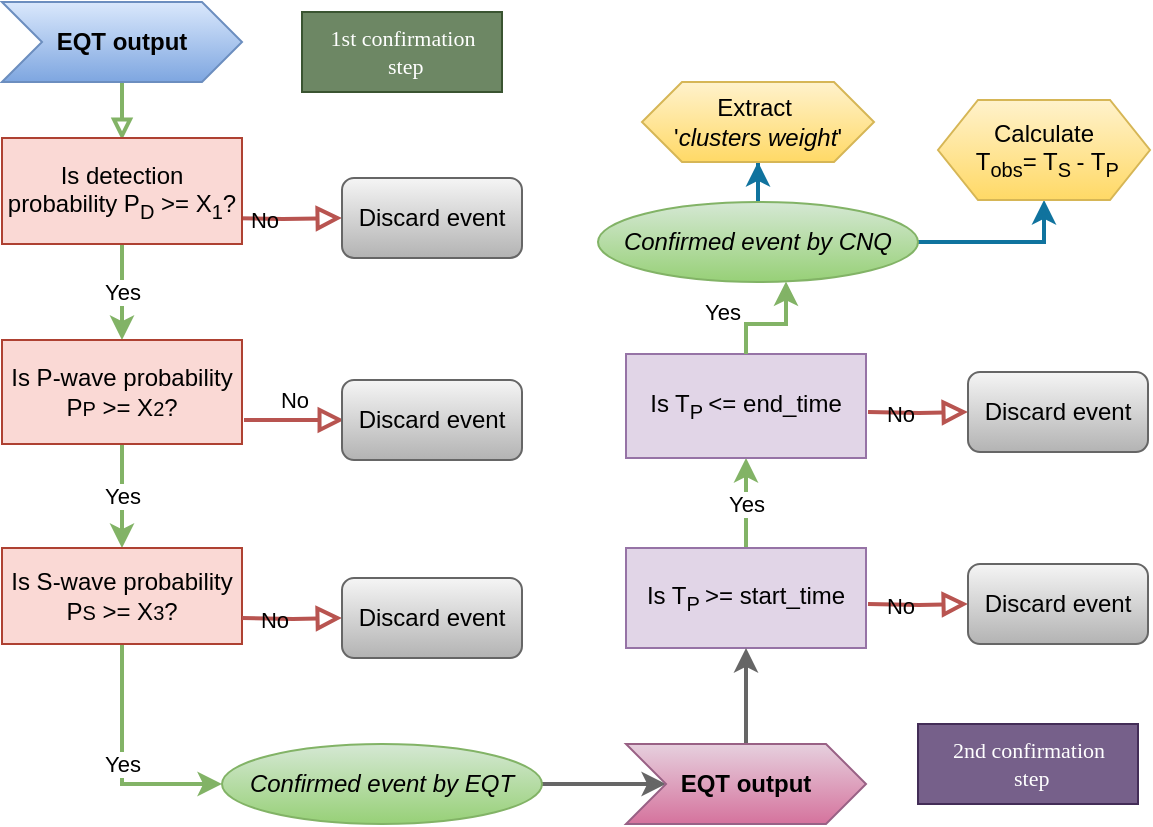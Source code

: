 <mxfile version="24.7.6">
  <diagram id="C5RBs43oDa-KdzZeNtuy" name="Page-1">
    <mxGraphModel dx="818" dy="508" grid="1" gridSize="10" guides="1" tooltips="1" connect="1" arrows="1" fold="1" page="1" pageScale="1" pageWidth="827" pageHeight="1169" math="0" shadow="0">
      <root>
        <mxCell id="WIyWlLk6GJQsqaUBKTNV-0" />
        <mxCell id="WIyWlLk6GJQsqaUBKTNV-1" parent="WIyWlLk6GJQsqaUBKTNV-0" />
        <mxCell id="WIyWlLk6GJQsqaUBKTNV-2" value="" style="rounded=0;html=1;jettySize=auto;orthogonalLoop=1;fontSize=11;endArrow=block;endFill=0;strokeWidth=2;shadow=0;labelBackgroundColor=none;edgeStyle=orthogonalEdgeStyle;fillColor=#82B366;strokeColor=#82B366;" parent="WIyWlLk6GJQsqaUBKTNV-1" edge="1">
          <mxGeometry relative="1" as="geometry">
            <mxPoint x="220" y="98" as="sourcePoint" />
            <mxPoint x="220" y="148" as="targetPoint" />
          </mxGeometry>
        </mxCell>
        <mxCell id="WIyWlLk6GJQsqaUBKTNV-5" value="No" style="edgeStyle=orthogonalEdgeStyle;rounded=0;html=1;jettySize=auto;orthogonalLoop=1;fontSize=11;endArrow=block;endFill=0;endSize=8;strokeWidth=2;shadow=0;labelBackgroundColor=none;strokeColor=#b85450;fillColor=#f8cecc;gradientColor=#ea6b66;" parent="WIyWlLk6GJQsqaUBKTNV-1" target="WIyWlLk6GJQsqaUBKTNV-7" edge="1">
          <mxGeometry y="10" relative="1" as="geometry">
            <mxPoint as="offset" />
            <mxPoint x="270" y="187" as="sourcePoint" />
          </mxGeometry>
        </mxCell>
        <mxCell id="WIyWlLk6GJQsqaUBKTNV-7" value="Discard event" style="rounded=1;whiteSpace=wrap;html=1;fontSize=12;glass=0;strokeWidth=1;shadow=0;fillColor=#f5f5f5;gradientColor=#b3b3b3;strokeColor=#666666;" parent="WIyWlLk6GJQsqaUBKTNV-1" vertex="1">
          <mxGeometry x="330" y="167" width="90" height="40" as="geometry" />
        </mxCell>
        <mxCell id="WIyWlLk6GJQsqaUBKTNV-9" value="No" style="edgeStyle=orthogonalEdgeStyle;rounded=0;html=1;jettySize=auto;orthogonalLoop=1;fontSize=11;endArrow=block;endFill=0;endSize=8;strokeWidth=2;shadow=0;labelBackgroundColor=none;fillColor=#f8cecc;gradientColor=#ea6b66;strokeColor=#b85450;" parent="WIyWlLk6GJQsqaUBKTNV-1" edge="1">
          <mxGeometry y="10" relative="1" as="geometry">
            <mxPoint as="offset" />
            <mxPoint x="281" y="288" as="sourcePoint" />
            <mxPoint x="331" y="288" as="targetPoint" />
          </mxGeometry>
        </mxCell>
        <mxCell id="WIyWlLk6GJQsqaUBKTNV-12" value="Discard event" style="rounded=1;whiteSpace=wrap;html=1;fontSize=12;glass=0;strokeWidth=1;shadow=0;fillColor=#f5f5f5;gradientColor=#b3b3b3;strokeColor=#666666;" parent="WIyWlLk6GJQsqaUBKTNV-1" vertex="1">
          <mxGeometry x="330" y="268" width="90" height="40" as="geometry" />
        </mxCell>
        <mxCell id="E0DBWlF5c_3JFOSYf_5U-6" value="Yes" style="edgeStyle=orthogonalEdgeStyle;rounded=0;orthogonalLoop=1;jettySize=auto;html=1;fillColor=#d5e8d4;strokeColor=#82b366;strokeWidth=2;" edge="1" parent="WIyWlLk6GJQsqaUBKTNV-1" source="E0DBWlF5c_3JFOSYf_5U-2" target="E0DBWlF5c_3JFOSYf_5U-4">
          <mxGeometry relative="1" as="geometry" />
        </mxCell>
        <mxCell id="E0DBWlF5c_3JFOSYf_5U-2" value="Is detection probability P&lt;sub&gt;D&lt;/sub&gt;&amp;nbsp;&amp;gt;= X&lt;sub&gt;1&lt;/sub&gt;?" style="shape=parallelogram;perimeter=parallelogramPerimeter;whiteSpace=wrap;html=1;fixedSize=1;size=-160;fillColor=#fad9d5;strokeColor=#ae4132;" vertex="1" parent="WIyWlLk6GJQsqaUBKTNV-1">
          <mxGeometry x="160" y="147" width="120" height="53" as="geometry" />
        </mxCell>
        <mxCell id="E0DBWlF5c_3JFOSYf_5U-10" value="Yes" style="edgeStyle=orthogonalEdgeStyle;rounded=0;orthogonalLoop=1;jettySize=auto;html=1;fillColor=#d5e8d4;strokeColor=#82b366;strokeWidth=2;" edge="1" parent="WIyWlLk6GJQsqaUBKTNV-1" source="E0DBWlF5c_3JFOSYf_5U-4" target="E0DBWlF5c_3JFOSYf_5U-9">
          <mxGeometry relative="1" as="geometry" />
        </mxCell>
        <mxCell id="E0DBWlF5c_3JFOSYf_5U-4" value="Is P-wave probability P&lt;span style=&quot;font-size: 10px;&quot;&gt;P&lt;/span&gt;&amp;nbsp;&amp;gt;= X&lt;span style=&quot;font-size: 10px;&quot;&gt;2&lt;/span&gt;?" style="shape=parallelogram;perimeter=parallelogramPerimeter;whiteSpace=wrap;html=1;fixedSize=1;size=-160;fillColor=#fad9d5;strokeColor=#ae4132;" vertex="1" parent="WIyWlLk6GJQsqaUBKTNV-1">
          <mxGeometry x="160" y="248" width="120" height="52" as="geometry" />
        </mxCell>
        <mxCell id="E0DBWlF5c_3JFOSYf_5U-15" value="Yes" style="edgeStyle=orthogonalEdgeStyle;rounded=0;orthogonalLoop=1;jettySize=auto;html=1;fillColor=#d5e8d4;strokeColor=#82b366;strokeWidth=2;entryX=0;entryY=0.5;entryDx=0;entryDy=0;" edge="1" parent="WIyWlLk6GJQsqaUBKTNV-1" source="E0DBWlF5c_3JFOSYf_5U-9" target="E0DBWlF5c_3JFOSYf_5U-50">
          <mxGeometry relative="1" as="geometry">
            <mxPoint x="260" y="458" as="targetPoint" />
          </mxGeometry>
        </mxCell>
        <mxCell id="E0DBWlF5c_3JFOSYf_5U-9" value="Is S-wave probability P&lt;span style=&quot;font-size: 10px;&quot;&gt;S&lt;/span&gt;&amp;nbsp;&amp;gt;= X&lt;span style=&quot;font-size: 10px;&quot;&gt;3&lt;/span&gt;?" style="shape=parallelogram;perimeter=parallelogramPerimeter;whiteSpace=wrap;html=1;fixedSize=1;size=-160;fillColor=#fad9d5;strokeColor=#ae4132;" vertex="1" parent="WIyWlLk6GJQsqaUBKTNV-1">
          <mxGeometry x="160" y="352" width="120" height="48" as="geometry" />
        </mxCell>
        <mxCell id="E0DBWlF5c_3JFOSYf_5U-11" value="No" style="edgeStyle=orthogonalEdgeStyle;rounded=0;html=1;jettySize=auto;orthogonalLoop=1;fontSize=11;endArrow=block;endFill=0;endSize=8;strokeWidth=2;shadow=0;labelBackgroundColor=none;fillColor=#f8cecc;gradientColor=#ea6b66;strokeColor=#b85450;" edge="1" parent="WIyWlLk6GJQsqaUBKTNV-1" target="E0DBWlF5c_3JFOSYf_5U-12">
          <mxGeometry y="10" relative="1" as="geometry">
            <mxPoint as="offset" />
            <mxPoint x="280" y="387" as="sourcePoint" />
          </mxGeometry>
        </mxCell>
        <mxCell id="E0DBWlF5c_3JFOSYf_5U-12" value="Discard event" style="rounded=1;whiteSpace=wrap;html=1;fontSize=12;glass=0;strokeWidth=1;shadow=0;fillColor=#f5f5f5;gradientColor=#b3b3b3;strokeColor=#666666;" vertex="1" parent="WIyWlLk6GJQsqaUBKTNV-1">
          <mxGeometry x="330" y="367" width="90" height="40" as="geometry" />
        </mxCell>
        <mxCell id="E0DBWlF5c_3JFOSYf_5U-49" value="" style="edgeStyle=orthogonalEdgeStyle;rounded=0;orthogonalLoop=1;jettySize=auto;html=1;fillColor=#f5f5f5;gradientColor=#b3b3b3;strokeColor=#666666;strokeWidth=2;" edge="1" parent="WIyWlLk6GJQsqaUBKTNV-1" source="E0DBWlF5c_3JFOSYf_5U-50" target="E0DBWlF5c_3JFOSYf_5U-48">
          <mxGeometry relative="1" as="geometry">
            <mxPoint x="360" y="480" as="sourcePoint" />
          </mxGeometry>
        </mxCell>
        <mxCell id="E0DBWlF5c_3JFOSYf_5U-25" value="&lt;b&gt;EQT output&lt;/b&gt;" style="shape=step;perimeter=stepPerimeter;whiteSpace=wrap;html=1;fixedSize=1;fillColor=#dae8fc;strokeColor=#6c8ebf;gradientColor=#7ea6e0;" vertex="1" parent="WIyWlLk6GJQsqaUBKTNV-1">
          <mxGeometry x="160" y="79" width="120" height="40" as="geometry" />
        </mxCell>
        <mxCell id="E0DBWlF5c_3JFOSYf_5U-52" value="Yes" style="edgeStyle=orthogonalEdgeStyle;rounded=0;orthogonalLoop=1;jettySize=auto;html=1;fillColor=#d5e8d4;gradientColor=#97d077;strokeColor=#82b366;strokeWidth=2;" edge="1" parent="WIyWlLk6GJQsqaUBKTNV-1" source="E0DBWlF5c_3JFOSYf_5U-46" target="E0DBWlF5c_3JFOSYf_5U-51">
          <mxGeometry relative="1" as="geometry" />
        </mxCell>
        <mxCell id="E0DBWlF5c_3JFOSYf_5U-46" value="Is T&lt;sub&gt;P &lt;/sub&gt;&amp;gt;= start_time" style="whiteSpace=wrap;html=1;fillColor=#e1d5e7;strokeColor=#9673a6;" vertex="1" parent="WIyWlLk6GJQsqaUBKTNV-1">
          <mxGeometry x="472" y="352" width="120" height="50" as="geometry" />
        </mxCell>
        <mxCell id="E0DBWlF5c_3JFOSYf_5U-57" value="" style="edgeStyle=orthogonalEdgeStyle;rounded=0;orthogonalLoop=1;jettySize=auto;html=1;fillColor=#f5f5f5;gradientColor=#b3b3b3;strokeColor=#666666;strokeWidth=2;" edge="1" parent="WIyWlLk6GJQsqaUBKTNV-1" source="E0DBWlF5c_3JFOSYf_5U-48" target="E0DBWlF5c_3JFOSYf_5U-46">
          <mxGeometry relative="1" as="geometry" />
        </mxCell>
        <mxCell id="E0DBWlF5c_3JFOSYf_5U-48" value="&lt;b&gt;EQT output&lt;/b&gt;" style="shape=step;perimeter=stepPerimeter;whiteSpace=wrap;html=1;fixedSize=1;fillColor=#e6d0de;strokeColor=#996185;gradientColor=#d5739d;" vertex="1" parent="WIyWlLk6GJQsqaUBKTNV-1">
          <mxGeometry x="472" y="450" width="120" height="40" as="geometry" />
        </mxCell>
        <mxCell id="E0DBWlF5c_3JFOSYf_5U-51" value="Is T&lt;sub&gt;P &lt;/sub&gt;&amp;lt;= end_time" style="whiteSpace=wrap;html=1;fillColor=#e1d5e7;strokeColor=#9673a6;" vertex="1" parent="WIyWlLk6GJQsqaUBKTNV-1">
          <mxGeometry x="472" y="255" width="120" height="52" as="geometry" />
        </mxCell>
        <mxCell id="E0DBWlF5c_3JFOSYf_5U-53" value="No" style="edgeStyle=orthogonalEdgeStyle;rounded=0;html=1;jettySize=auto;orthogonalLoop=1;fontSize=11;endArrow=block;endFill=0;endSize=8;strokeWidth=2;shadow=0;labelBackgroundColor=none;fillColor=#f8cecc;gradientColor=#ea6b66;strokeColor=#b85450;" edge="1" parent="WIyWlLk6GJQsqaUBKTNV-1" target="E0DBWlF5c_3JFOSYf_5U-54">
          <mxGeometry y="10" relative="1" as="geometry">
            <mxPoint as="offset" />
            <mxPoint x="593" y="380" as="sourcePoint" />
          </mxGeometry>
        </mxCell>
        <mxCell id="E0DBWlF5c_3JFOSYf_5U-54" value="Discard event" style="rounded=1;whiteSpace=wrap;html=1;fontSize=12;glass=0;strokeWidth=1;shadow=0;fillColor=#f5f5f5;gradientColor=#b3b3b3;strokeColor=#666666;" vertex="1" parent="WIyWlLk6GJQsqaUBKTNV-1">
          <mxGeometry x="643" y="360" width="90" height="40" as="geometry" />
        </mxCell>
        <mxCell id="E0DBWlF5c_3JFOSYf_5U-55" value="No" style="edgeStyle=orthogonalEdgeStyle;rounded=0;html=1;jettySize=auto;orthogonalLoop=1;fontSize=11;endArrow=block;endFill=0;endSize=8;strokeWidth=2;shadow=0;labelBackgroundColor=none;fillColor=#f8cecc;gradientColor=#ea6b66;strokeColor=#b85450;" edge="1" parent="WIyWlLk6GJQsqaUBKTNV-1" target="E0DBWlF5c_3JFOSYf_5U-56">
          <mxGeometry y="10" relative="1" as="geometry">
            <mxPoint as="offset" />
            <mxPoint x="593" y="284" as="sourcePoint" />
          </mxGeometry>
        </mxCell>
        <mxCell id="E0DBWlF5c_3JFOSYf_5U-56" value="Discard event" style="rounded=1;whiteSpace=wrap;html=1;fontSize=12;glass=0;strokeWidth=1;shadow=0;fillColor=#f5f5f5;gradientColor=#b3b3b3;strokeColor=#666666;" vertex="1" parent="WIyWlLk6GJQsqaUBKTNV-1">
          <mxGeometry x="643" y="264" width="90" height="40" as="geometry" />
        </mxCell>
        <mxCell id="E0DBWlF5c_3JFOSYf_5U-58" value="" style="edgeStyle=orthogonalEdgeStyle;rounded=0;orthogonalLoop=1;jettySize=auto;html=1;fillColor=#d5e8d4;gradientColor=#97d077;strokeColor=#82b366;strokeWidth=2;" edge="1" parent="WIyWlLk6GJQsqaUBKTNV-1" target="E0DBWlF5c_3JFOSYf_5U-50">
          <mxGeometry relative="1" as="geometry">
            <mxPoint x="360" y="480" as="sourcePoint" />
            <mxPoint x="492" y="480" as="targetPoint" />
          </mxGeometry>
        </mxCell>
        <mxCell id="E0DBWlF5c_3JFOSYf_5U-50" value="&lt;span style=&quot;font-style: italic;&quot;&gt;Confirmed event by EQT&lt;/span&gt;" style="ellipse;whiteSpace=wrap;html=1;fillColor=#d5e8d4;gradientColor=#97d077;strokeColor=#82b366;" vertex="1" parent="WIyWlLk6GJQsqaUBKTNV-1">
          <mxGeometry x="270" y="450" width="160" height="40" as="geometry" />
        </mxCell>
        <mxCell id="E0DBWlF5c_3JFOSYf_5U-62" value="" style="edgeStyle=orthogonalEdgeStyle;rounded=0;orthogonalLoop=1;jettySize=auto;html=1;fillColor=#d5e8d4;gradientColor=#97d077;strokeColor=#82b366;strokeWidth=2;" edge="1" parent="WIyWlLk6GJQsqaUBKTNV-1" source="E0DBWlF5c_3JFOSYf_5U-51" target="E0DBWlF5c_3JFOSYf_5U-61">
          <mxGeometry relative="1" as="geometry">
            <mxPoint x="532" y="255" as="sourcePoint" />
            <mxPoint x="532" y="167" as="targetPoint" />
            <Array as="points">
              <mxPoint x="532" y="240" />
              <mxPoint x="552" y="240" />
            </Array>
          </mxGeometry>
        </mxCell>
        <mxCell id="E0DBWlF5c_3JFOSYf_5U-63" value="Yes" style="edgeLabel;html=1;align=center;verticalAlign=middle;resizable=0;points=[];" vertex="1" connectable="0" parent="E0DBWlF5c_3JFOSYf_5U-62">
          <mxGeometry x="0.455" y="-1" relative="1" as="geometry">
            <mxPoint x="-33" as="offset" />
          </mxGeometry>
        </mxCell>
        <mxCell id="E0DBWlF5c_3JFOSYf_5U-67" value="" style="edgeStyle=orthogonalEdgeStyle;rounded=0;orthogonalLoop=1;jettySize=auto;html=1;fillColor=#b1ddf0;strokeColor=#10739e;strokeWidth=2;" edge="1" parent="WIyWlLk6GJQsqaUBKTNV-1" source="E0DBWlF5c_3JFOSYf_5U-61" target="E0DBWlF5c_3JFOSYf_5U-66">
          <mxGeometry relative="1" as="geometry" />
        </mxCell>
        <mxCell id="E0DBWlF5c_3JFOSYf_5U-69" value="" style="edgeStyle=orthogonalEdgeStyle;rounded=0;orthogonalLoop=1;jettySize=auto;html=1;fillColor=#b1ddf0;strokeColor=#10739e;strokeWidth=2;" edge="1" parent="WIyWlLk6GJQsqaUBKTNV-1" source="E0DBWlF5c_3JFOSYf_5U-61" target="E0DBWlF5c_3JFOSYf_5U-68">
          <mxGeometry relative="1" as="geometry" />
        </mxCell>
        <mxCell id="E0DBWlF5c_3JFOSYf_5U-61" value="&lt;span style=&quot;font-style: italic;&quot;&gt;Confirmed event by CNQ&lt;/span&gt;" style="ellipse;whiteSpace=wrap;html=1;fillColor=#d5e8d4;gradientColor=#97d077;strokeColor=#82b366;" vertex="1" parent="WIyWlLk6GJQsqaUBKTNV-1">
          <mxGeometry x="458" y="179" width="160" height="40" as="geometry" />
        </mxCell>
        <mxCell id="E0DBWlF5c_3JFOSYf_5U-64" value="1st confirmation&lt;div style=&quot;font-size: 11px;&quot;&gt;&amp;nbsp;step&lt;/div&gt;" style="text;html=1;align=center;verticalAlign=middle;resizable=0;points=[];autosize=1;strokeColor=#3A5431;fillColor=#6d8764;fontColor=#ffffff;fontStyle=0;fontFamily=Tahoma;fontSize=11;" vertex="1" parent="WIyWlLk6GJQsqaUBKTNV-1">
          <mxGeometry x="310" y="84" width="100" height="40" as="geometry" />
        </mxCell>
        <mxCell id="E0DBWlF5c_3JFOSYf_5U-65" value="2nd confirmation&lt;div style=&quot;font-size: 11px;&quot;&gt;&amp;nbsp;step&lt;/div&gt;" style="text;html=1;align=center;verticalAlign=middle;resizable=0;points=[];autosize=1;strokeColor=#432D57;fillColor=#76608a;fontColor=#ffffff;fontStyle=0;fontFamily=Tahoma;fontSize=11;" vertex="1" parent="WIyWlLk6GJQsqaUBKTNV-1">
          <mxGeometry x="618" y="440" width="110" height="40" as="geometry" />
        </mxCell>
        <mxCell id="E0DBWlF5c_3JFOSYf_5U-66" value="&lt;span style=&quot;&quot;&gt;Calculate&lt;/span&gt;&lt;div style=&quot;&quot;&gt;&amp;nbsp;T&lt;sub&gt;obs&lt;/sub&gt;= T&lt;sub&gt;S&amp;nbsp;&lt;/sub&gt;- T&lt;sub&gt;P&lt;/sub&gt;&lt;/div&gt;" style="shape=hexagon;perimeter=hexagonPerimeter2;whiteSpace=wrap;html=1;fixedSize=1;fillColor=#fff2cc;strokeColor=#d6b656;gradientColor=#ffd966;fontColor=default;" vertex="1" parent="WIyWlLk6GJQsqaUBKTNV-1">
          <mxGeometry x="628" y="128" width="106" height="50" as="geometry" />
        </mxCell>
        <mxCell id="E0DBWlF5c_3JFOSYf_5U-68" value="Extract&amp;nbsp;&lt;div&gt;&#39;&lt;i&gt;clusters weight&lt;/i&gt;&#39;&lt;/div&gt;" style="shape=hexagon;perimeter=hexagonPerimeter2;whiteSpace=wrap;html=1;fixedSize=1;fillColor=#fff2cc;strokeColor=#d6b656;fillStyle=solid;fontStyle=0;gradientColor=#ffd966;" vertex="1" parent="WIyWlLk6GJQsqaUBKTNV-1">
          <mxGeometry x="480" y="119" width="116" height="40" as="geometry" />
        </mxCell>
      </root>
    </mxGraphModel>
  </diagram>
</mxfile>
